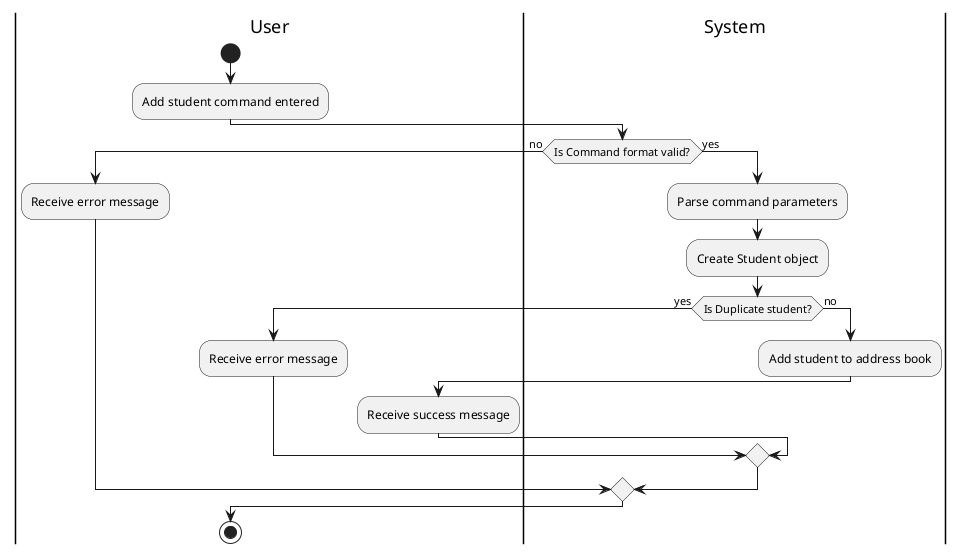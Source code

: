 @startuml

|User|
start
:Add student command entered;
|System|
if (Is Command format valid?) then (no)
    |User|
    :Receive error message;
else (yes)
    |System|
    :Parse command parameters;
    :Create Student object;
    |System|

    if (Is Duplicate student?) then (yes)
        |User|
        :Receive error message;
    else (no)
        |System|
        :Add student to address book;
        |User|
        :Receive success message;
    endif
endif

stop

@enduml

